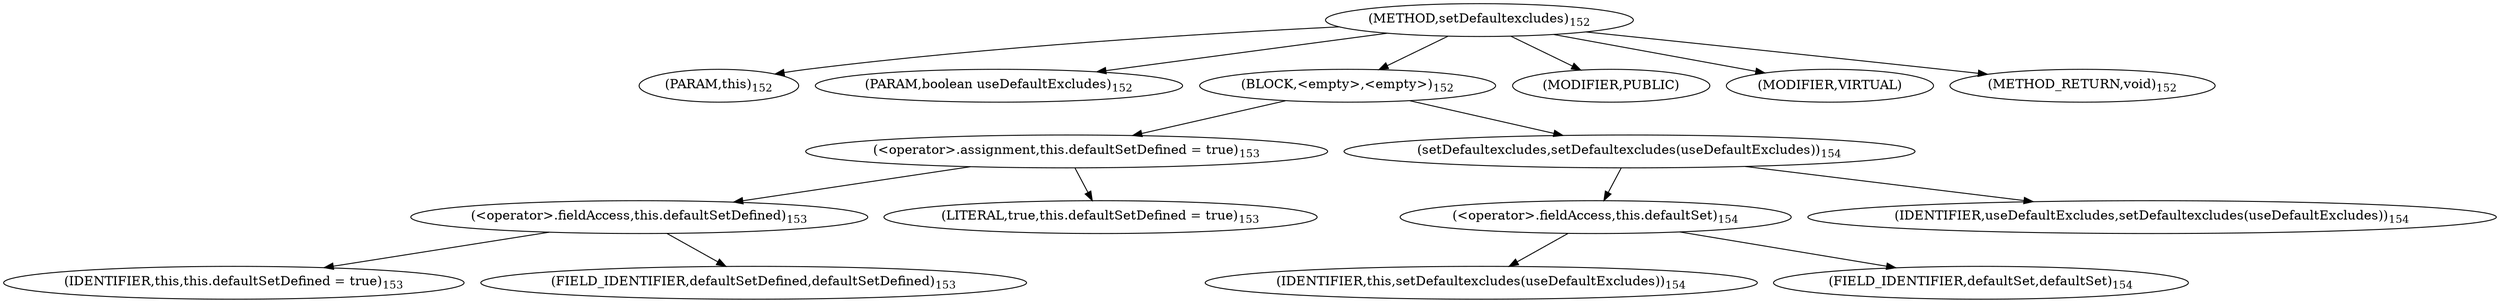 digraph "setDefaultexcludes" {  
"210" [label = <(METHOD,setDefaultexcludes)<SUB>152</SUB>> ]
"211" [label = <(PARAM,this)<SUB>152</SUB>> ]
"212" [label = <(PARAM,boolean useDefaultExcludes)<SUB>152</SUB>> ]
"213" [label = <(BLOCK,&lt;empty&gt;,&lt;empty&gt;)<SUB>152</SUB>> ]
"214" [label = <(&lt;operator&gt;.assignment,this.defaultSetDefined = true)<SUB>153</SUB>> ]
"215" [label = <(&lt;operator&gt;.fieldAccess,this.defaultSetDefined)<SUB>153</SUB>> ]
"216" [label = <(IDENTIFIER,this,this.defaultSetDefined = true)<SUB>153</SUB>> ]
"217" [label = <(FIELD_IDENTIFIER,defaultSetDefined,defaultSetDefined)<SUB>153</SUB>> ]
"218" [label = <(LITERAL,true,this.defaultSetDefined = true)<SUB>153</SUB>> ]
"219" [label = <(setDefaultexcludes,setDefaultexcludes(useDefaultExcludes))<SUB>154</SUB>> ]
"220" [label = <(&lt;operator&gt;.fieldAccess,this.defaultSet)<SUB>154</SUB>> ]
"221" [label = <(IDENTIFIER,this,setDefaultexcludes(useDefaultExcludes))<SUB>154</SUB>> ]
"222" [label = <(FIELD_IDENTIFIER,defaultSet,defaultSet)<SUB>154</SUB>> ]
"223" [label = <(IDENTIFIER,useDefaultExcludes,setDefaultexcludes(useDefaultExcludes))<SUB>154</SUB>> ]
"224" [label = <(MODIFIER,PUBLIC)> ]
"225" [label = <(MODIFIER,VIRTUAL)> ]
"226" [label = <(METHOD_RETURN,void)<SUB>152</SUB>> ]
  "210" -> "211" 
  "210" -> "212" 
  "210" -> "213" 
  "210" -> "224" 
  "210" -> "225" 
  "210" -> "226" 
  "213" -> "214" 
  "213" -> "219" 
  "214" -> "215" 
  "214" -> "218" 
  "215" -> "216" 
  "215" -> "217" 
  "219" -> "220" 
  "219" -> "223" 
  "220" -> "221" 
  "220" -> "222" 
}
